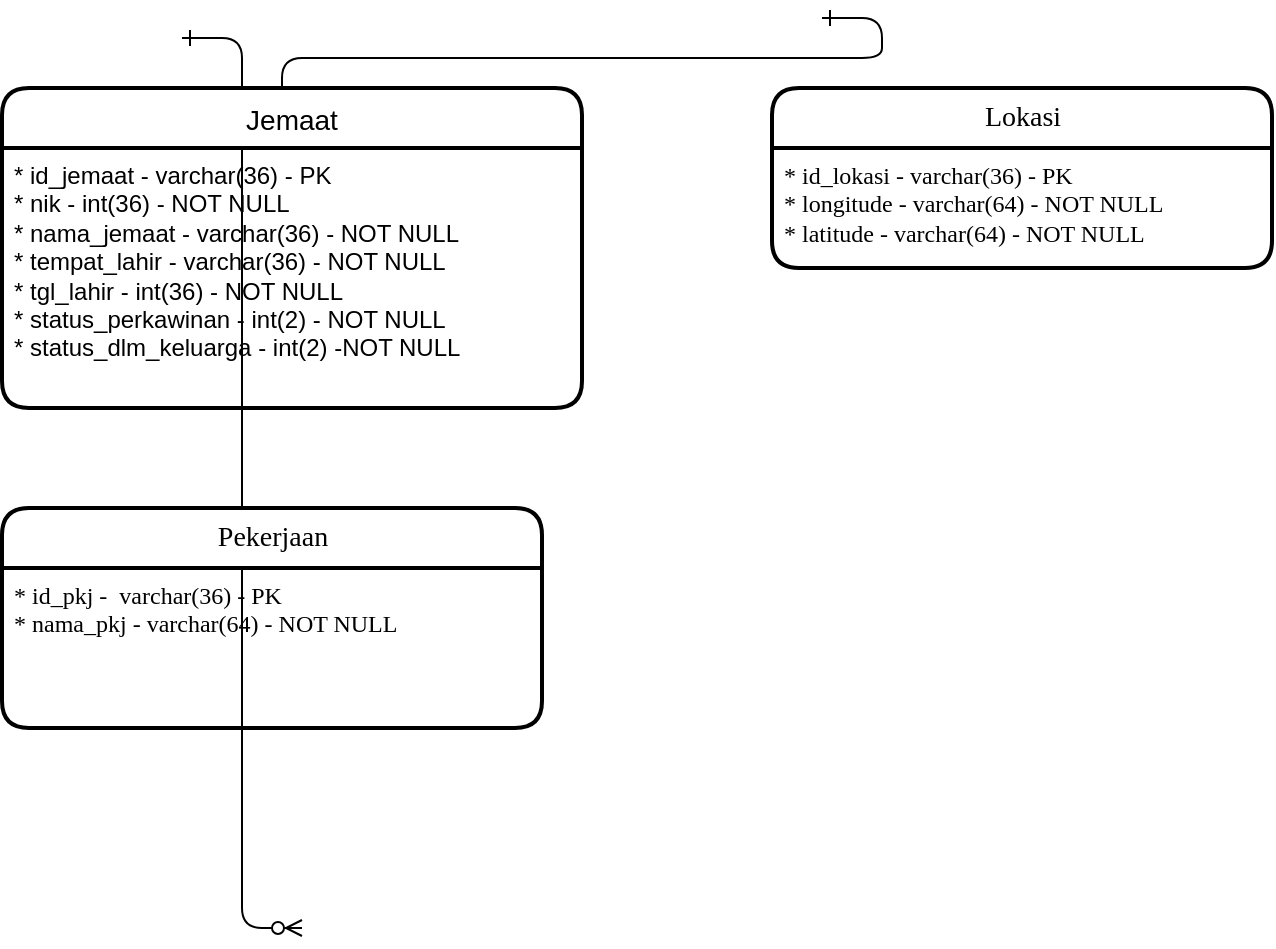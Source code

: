 <mxfile version="18.1.3" type="github">
  <diagram id="R2lEEEUBdFMjLlhIrx00" name="Page-1">
    <mxGraphModel dx="868" dy="465" grid="1" gridSize="10" guides="1" tooltips="1" connect="1" arrows="1" fold="1" page="1" pageScale="1" pageWidth="1600" pageHeight="900" math="0" shadow="0" extFonts="Permanent Marker^https://fonts.googleapis.com/css?family=Permanent+Marker">
      <root>
        <mxCell id="0" />
        <mxCell id="1" parent="0" />
        <mxCell id="C-vyLk0tnHw3VtMMgP7b-1" value="" style="edgeStyle=entityRelationEdgeStyle;endArrow=ERzeroToMany;startArrow=ERone;endFill=1;startFill=0;" parent="1" target="C-vyLk0tnHw3VtMMgP7b-6" edge="1">
          <mxGeometry width="100" height="100" relative="1" as="geometry">
            <mxPoint x="380" y="175.0" as="sourcePoint" />
            <mxPoint x="440" y="620" as="targetPoint" />
          </mxGeometry>
        </mxCell>
        <mxCell id="C-vyLk0tnHw3VtMMgP7b-12" value="" style="edgeStyle=entityRelationEdgeStyle;endArrow=ERzeroToMany;startArrow=ERone;endFill=1;startFill=0;" parent="1" target="C-vyLk0tnHw3VtMMgP7b-17" edge="1">
          <mxGeometry width="100" height="100" relative="1" as="geometry">
            <mxPoint x="700" y="165.0" as="sourcePoint" />
            <mxPoint x="460" y="205" as="targetPoint" />
          </mxGeometry>
        </mxCell>
        <mxCell id="oLxf0NyWazRHh0P2KrIF-15" value="Jemaat" style="swimlane;childLayout=stackLayout;horizontal=1;startSize=30;horizontalStack=0;rounded=1;fontSize=14;fontStyle=0;strokeWidth=2;resizeParent=0;resizeLast=1;shadow=0;dashed=0;align=center;" vertex="1" parent="1">
          <mxGeometry x="290" y="200" width="290" height="160" as="geometry">
            <mxRectangle x="290" y="200" width="70" height="30" as="alternateBounds" />
          </mxGeometry>
        </mxCell>
        <mxCell id="oLxf0NyWazRHh0P2KrIF-16" value="* id_jemaat - varchar(36) - PK&lt;br&gt;* nik - int(36) - NOT NULL&lt;br&gt;* nama_jemaat - varchar(36) - NOT NULL&lt;br&gt;* tempat_lahir - varchar(36) - NOT NULL&lt;br&gt;* tgl_lahir - int(36) - NOT NULL&lt;br&gt;* status_perkawinan - int(2) - NOT NULL&lt;br&gt;* status_dlm_keluarga - int(2) -NOT NULL" style="align=left;strokeColor=none;fillColor=none;spacingLeft=4;fontSize=12;verticalAlign=top;resizable=0;rotatable=0;part=1;labelBorderColor=none;spacingTop=0;spacing=2;spacingRight=0;labelBackgroundColor=none;html=1;" vertex="1" parent="oLxf0NyWazRHh0P2KrIF-15">
          <mxGeometry y="30" width="290" height="130" as="geometry" />
        </mxCell>
        <mxCell id="oLxf0NyWazRHh0P2KrIF-32" value="Lokasi" style="swimlane;childLayout=stackLayout;horizontal=1;startSize=30;horizontalStack=0;rounded=1;fontSize=14;fontStyle=0;strokeWidth=2;resizeParent=0;resizeLast=1;shadow=0;dashed=0;align=center;labelBackgroundColor=none;labelBorderColor=none;sketch=0;fontFamily=Tahoma;html=1;" vertex="1" parent="1">
          <mxGeometry x="675" y="200" width="250" height="90" as="geometry" />
        </mxCell>
        <mxCell id="oLxf0NyWazRHh0P2KrIF-33" value="* id_lokasi - varchar(36) - PK&lt;br&gt;* longitude - varchar(64) - NOT NULL&lt;br&gt;* latitude - varchar(64) - NOT NULL" style="align=left;strokeColor=none;fillColor=none;spacingLeft=4;fontSize=12;verticalAlign=top;resizable=0;rotatable=0;part=1;labelBackgroundColor=none;labelBorderColor=none;sketch=1;fontFamily=Tahoma;html=1;" vertex="1" parent="oLxf0NyWazRHh0P2KrIF-32">
          <mxGeometry y="30" width="250" height="60" as="geometry" />
        </mxCell>
        <mxCell id="oLxf0NyWazRHh0P2KrIF-36" value="Pekerjaan" style="swimlane;childLayout=stackLayout;horizontal=1;startSize=30;horizontalStack=0;rounded=1;fontSize=14;fontStyle=0;strokeWidth=2;resizeParent=0;resizeLast=1;shadow=0;dashed=0;align=center;labelBackgroundColor=none;labelBorderColor=none;sketch=0;fontFamily=Tahoma;html=1;" vertex="1" parent="1">
          <mxGeometry x="290" y="410" width="270" height="110" as="geometry" />
        </mxCell>
        <mxCell id="oLxf0NyWazRHh0P2KrIF-37" value="* id_pkj -&amp;nbsp; varchar(36) - PK&lt;br&gt;* nama_pkj - varchar(64) - NOT NULL&lt;br&gt;" style="align=left;strokeColor=none;fillColor=none;spacingLeft=4;fontSize=12;verticalAlign=top;resizable=0;rotatable=0;part=1;shadow=0;labelBackgroundColor=none;labelBorderColor=none;sketch=0;fontFamily=Tahoma;html=1;" vertex="1" parent="oLxf0NyWazRHh0P2KrIF-36">
          <mxGeometry y="30" width="270" height="80" as="geometry" />
        </mxCell>
      </root>
    </mxGraphModel>
  </diagram>
</mxfile>
